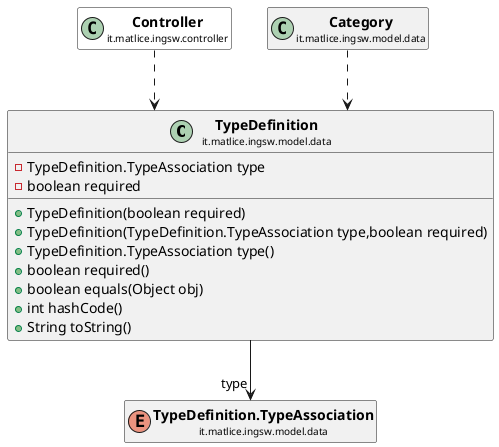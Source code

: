 @startuml

skinparam svgLinkTarget _parent
skinparam linetype ortho
set namespaceSeparator none
class "<b><size:14>TypeDefinition</b>\n<size:10>it.matlice.ingsw.model.data" as it.matlice.ingsw.model.data.TypeDefinition  [[../../../../../it/matlice/ingsw/model/data/TypeDefinition.html{it.matlice.ingsw.model.data.TypeDefinition}]] {
-TypeDefinition.TypeAssociation type
-boolean required
+TypeDefinition(boolean required)
+TypeDefinition(TypeDefinition.TypeAssociation type,boolean required)
+TypeDefinition.TypeAssociation type()
+boolean required()
+boolean equals(Object obj)
+int hashCode()
+String toString()
}


class "<b><size:14>Controller</b>\n<size:10>it.matlice.ingsw.controller" as it.matlice.ingsw.controller.Controller  [[../../../../../it/matlice/ingsw/controller/Controller.html{it.matlice.ingsw.controller.Controller}]] #white {
}

hide it.matlice.ingsw.controller.Controller fields
hide it.matlice.ingsw.controller.Controller methods

it.matlice.ingsw.controller.Controller ..> it.matlice.ingsw.model.data.TypeDefinition

enum "<b><size:14>TypeDefinition.TypeAssociation</b>\n<size:10>it.matlice.ingsw.model.data" as it.matlice.ingsw.model.data.TypeDefinition.TypeAssociation  [[../../../../../it/matlice/ingsw/model/data/TypeDefinition.TypeAssociation.html{it.matlice.ingsw.model.data.TypeDefinition.TypeAssociation}]] {
}

hide it.matlice.ingsw.model.data.TypeDefinition.TypeAssociation fields
hide it.matlice.ingsw.model.data.TypeDefinition.TypeAssociation methods

it.matlice.ingsw.model.data.TypeDefinition -->  "type" it.matlice.ingsw.model.data.TypeDefinition.TypeAssociation

class "<b><size:14>Category</b>\n<size:10>it.matlice.ingsw.model.data" as it.matlice.ingsw.model.data.Category  [[../../../../../it/matlice/ingsw/model/data/Category.html{it.matlice.ingsw.model.data.Category}]] {
}

hide it.matlice.ingsw.model.data.Category fields
hide it.matlice.ingsw.model.data.Category methods

it.matlice.ingsw.model.data.Category ..> it.matlice.ingsw.model.data.TypeDefinition


@enduml
